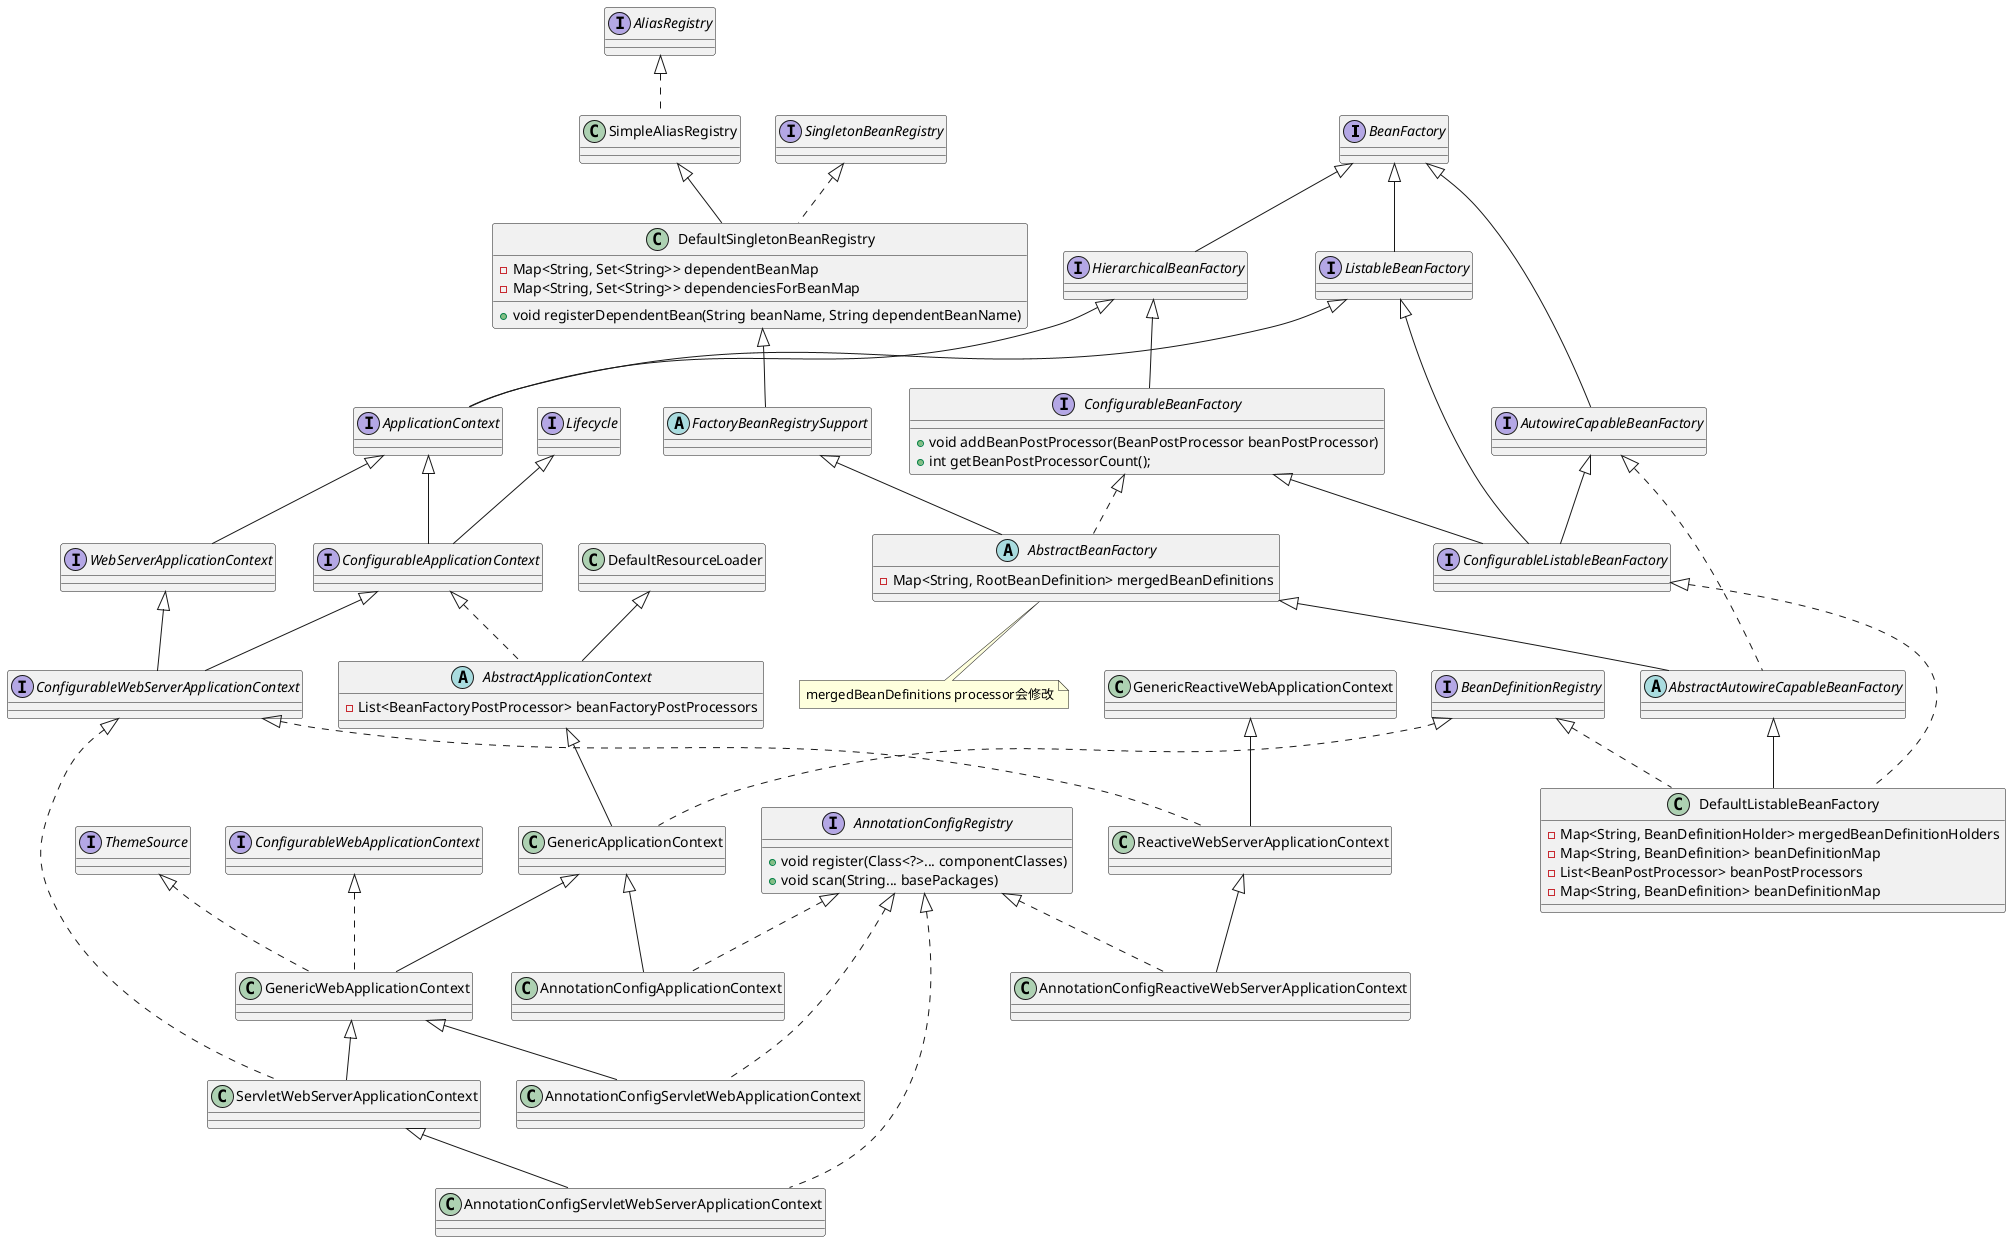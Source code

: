 @startuml

interface BeanFactory
interface ListableBeanFactory extends BeanFactory
interface AutowireCapableBeanFactory extends BeanFactory
interface HierarchicalBeanFactory extends BeanFactory
interface ConfigurableBeanFactory extends HierarchicalBeanFactory{
    + void addBeanPostProcessor(BeanPostProcessor beanPostProcessor)
    + int getBeanPostProcessorCount();
}
interface ConfigurableListableBeanFactory extends ListableBeanFactory, AutowireCapableBeanFactory, ConfigurableBeanFactory

class DefaultListableBeanFactory extends AbstractAutowireCapableBeanFactory implements ConfigurableListableBeanFactory, BeanDefinitionRegistry{
    - Map<String, BeanDefinitionHolder> mergedBeanDefinitionHolders
    - Map<String, BeanDefinition> beanDefinitionMap
    - List<BeanPostProcessor> beanPostProcessors
    - Map<String, BeanDefinition> beanDefinitionMap

}


interface ApplicationContext extends  ListableBeanFactory, HierarchicalBeanFactory
abstract class AbstractApplicationContext extends DefaultResourceLoader implements ConfigurableApplicationContext{
    - List<BeanFactoryPostProcessor> beanFactoryPostProcessors
}
abstract class AbstractAutowireCapableBeanFactory extends AbstractBeanFactory implements AutowireCapableBeanFactory

interface AliasRegistry
class SimpleAliasRegistry implements AliasRegistry
class DefaultSingletonBeanRegistry extends SimpleAliasRegistry implements SingletonBeanRegistry{
    - Map<String, Set<String>> dependentBeanMap
    - Map<String, Set<String>> dependenciesForBeanMap
    + void registerDependentBean(String beanName, String dependentBeanName)
}

abstract class AbstractBeanFactory extends FactoryBeanRegistrySupport implements ConfigurableBeanFactory{
    - Map<String, RootBeanDefinition> mergedBeanDefinitions
}
note bottom of AbstractBeanFactory
mergedBeanDefinitions processor会修改
end note


abstract class FactoryBeanRegistrySupport extends DefaultSingletonBeanRegistry

class GenericApplicationContext extends AbstractApplicationContext implements BeanDefinitionRegistry
class AnnotationConfigApplicationContext extends GenericApplicationContext implements AnnotationConfigRegistry
interface AnnotationConfigRegistry{
	+ void register(Class<?>... componentClasses)
	+ void scan(String... basePackages)
}

interface WebServerApplicationContext extends ApplicationContext
interface ConfigurableApplicationContext extends ApplicationContext, Lifecycle
interface ConfigurableWebServerApplicationContext extends ConfigurableApplicationContext, WebServerApplicationContext
class GenericWebApplicationContext extends GenericApplicationContext implements ConfigurableWebApplicationContext, ThemeSource
class ServletWebServerApplicationContext extends GenericWebApplicationContext implements ConfigurableWebServerApplicationContext
class AnnotationConfigServletWebServerApplicationContext extends ServletWebServerApplicationContext implements AnnotationConfigRegistry

class AnnotationConfigServletWebApplicationContext extends GenericWebApplicationContext implements AnnotationConfigRegistry
class ReactiveWebServerApplicationContext extends GenericReactiveWebApplicationContext implements ConfigurableWebServerApplicationContext
class AnnotationConfigReactiveWebServerApplicationContext extends ReactiveWebServerApplicationContext implements AnnotationConfigRegistry
@enduml
